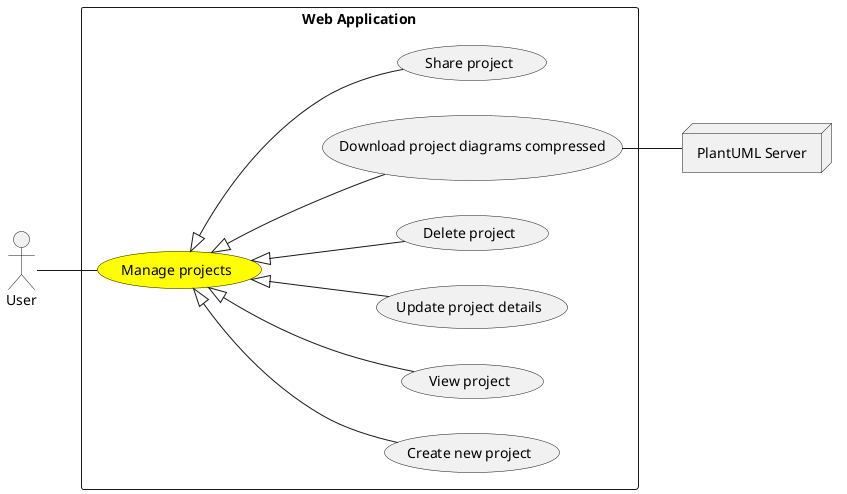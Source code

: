 @startuml

left to right direction

actor "User" as User
node "PlantUML Server" as PlantUMLServer

rectangle "Web Application" {
    usecase "Manage projects" as ManageProjects #Yellow
    usecase "Create new project" as CreateNewProject
    usecase "View project" as ViewProject
    usecase "Update project details" as UpdateProjectDetails
    usecase "Delete project" as DeleteProject
    usecase "Download project diagrams compressed" as DownloadProjectDiagrams
    usecase "Share project" as ShareProject

}

User -- ManageProjects

ManageProjects <|-- CreateNewProject
ManageProjects <|-- ViewProject
ManageProjects <|-- UpdateProjectDetails
ManageProjects <|-- DeleteProject
ManageProjects <|-- DownloadProjectDiagrams
ManageProjects <|-- ShareProject

DownloadProjectDiagrams -- PlantUMLServer
@enduml
